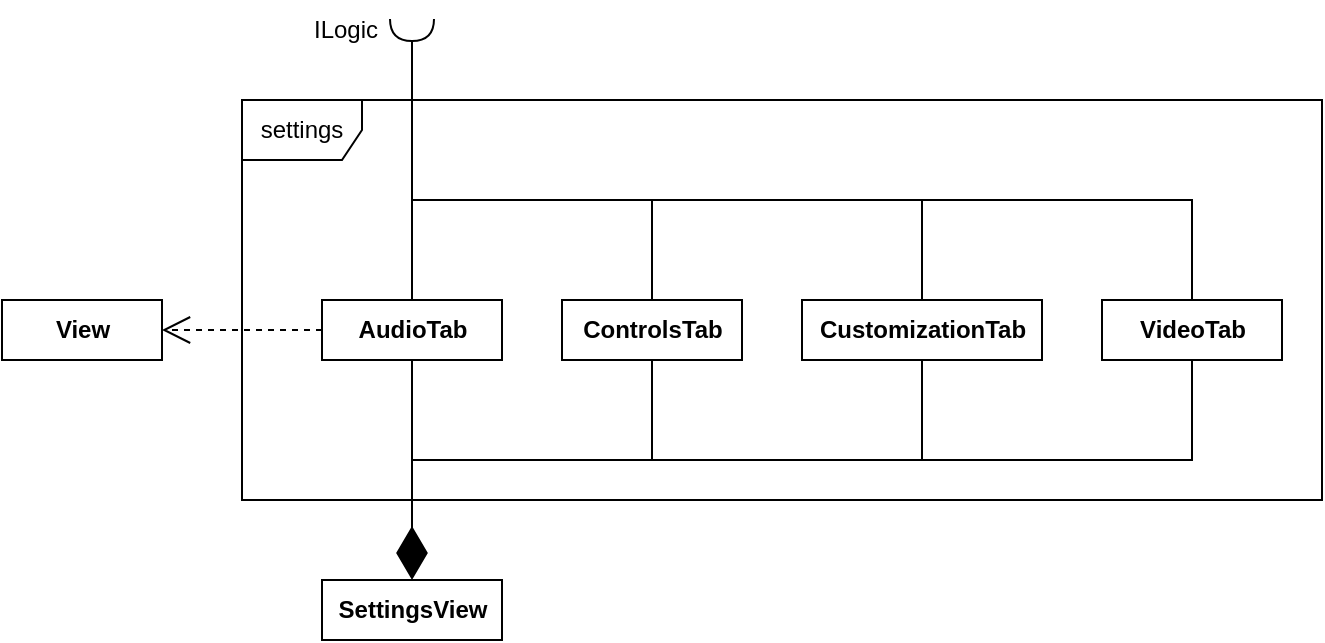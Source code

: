 <mxfile version="20.5.3" type="github">
  <diagram id="QvCQczVAtm9LW1QxNMbe" name="Pagina-1">
    <mxGraphModel dx="953" dy="527" grid="1" gridSize="10" guides="1" tooltips="1" connect="1" arrows="1" fold="1" page="1" pageScale="1" pageWidth="827" pageHeight="1169" math="0" shadow="0">
      <root>
        <mxCell id="0" />
        <mxCell id="1" parent="0" />
        <mxCell id="Roxm8BrrfHJp3H4m_8as-25" value="settings" style="shape=umlFrame;whiteSpace=wrap;html=1;" vertex="1" parent="1">
          <mxGeometry x="160" y="150" width="540" height="200" as="geometry" />
        </mxCell>
        <mxCell id="Roxm8BrrfHJp3H4m_8as-1" value="&lt;b&gt;SettingsView&lt;/b&gt;" style="html=1;" vertex="1" parent="1">
          <mxGeometry x="200" y="390" width="90" height="30" as="geometry" />
        </mxCell>
        <mxCell id="Roxm8BrrfHJp3H4m_8as-2" value="&lt;b&gt;AudioTab&lt;/b&gt;" style="html=1;" vertex="1" parent="1">
          <mxGeometry x="200" y="250" width="90" height="30" as="geometry" />
        </mxCell>
        <mxCell id="Roxm8BrrfHJp3H4m_8as-3" value="&lt;b&gt;CustomizationTab&lt;/b&gt;" style="html=1;" vertex="1" parent="1">
          <mxGeometry x="440" y="250" width="120" height="30" as="geometry" />
        </mxCell>
        <mxCell id="Roxm8BrrfHJp3H4m_8as-4" value="&lt;b&gt;VideoTab&lt;/b&gt;" style="html=1;" vertex="1" parent="1">
          <mxGeometry x="590" y="250" width="90" height="30" as="geometry" />
        </mxCell>
        <mxCell id="Roxm8BrrfHJp3H4m_8as-5" value="&lt;b&gt;ControlsTab&lt;/b&gt;" style="html=1;" vertex="1" parent="1">
          <mxGeometry x="320" y="250" width="90" height="30" as="geometry" />
        </mxCell>
        <mxCell id="Roxm8BrrfHJp3H4m_8as-6" value="&lt;b&gt;View&lt;/b&gt;" style="html=1;" vertex="1" parent="1">
          <mxGeometry x="40" y="250" width="80" height="30" as="geometry" />
        </mxCell>
        <mxCell id="Roxm8BrrfHJp3H4m_8as-7" value="" style="shape=requiredInterface;html=1;verticalLabelPosition=bottom;sketch=0;rotation=90;aspect=fixed;" vertex="1" parent="1">
          <mxGeometry x="239.5" y="104" width="11" height="22" as="geometry" />
        </mxCell>
        <mxCell id="Roxm8BrrfHJp3H4m_8as-8" value="ILogic" style="text;html=1;strokeColor=none;fillColor=none;align=center;verticalAlign=middle;whiteSpace=wrap;rounded=0;" vertex="1" parent="1">
          <mxGeometry x="181.5" y="100" width="60" height="30" as="geometry" />
        </mxCell>
        <mxCell id="Roxm8BrrfHJp3H4m_8as-9" value="" style="endArrow=none;html=1;rounded=0;entryX=1;entryY=0.5;entryDx=0;entryDy=0;entryPerimeter=0;exitX=0.5;exitY=0;exitDx=0;exitDy=0;" edge="1" parent="1" source="Roxm8BrrfHJp3H4m_8as-2" target="Roxm8BrrfHJp3H4m_8as-7">
          <mxGeometry width="50" height="50" relative="1" as="geometry">
            <mxPoint x="390" y="320" as="sourcePoint" />
            <mxPoint x="440" y="270" as="targetPoint" />
          </mxGeometry>
        </mxCell>
        <mxCell id="Roxm8BrrfHJp3H4m_8as-11" value="" style="endArrow=diamondThin;endFill=1;endSize=24;html=1;rounded=0;exitX=0.5;exitY=1;exitDx=0;exitDy=0;entryX=0.5;entryY=0;entryDx=0;entryDy=0;" edge="1" parent="1" source="Roxm8BrrfHJp3H4m_8as-2" target="Roxm8BrrfHJp3H4m_8as-1">
          <mxGeometry width="160" relative="1" as="geometry">
            <mxPoint x="340" y="130" as="sourcePoint" />
            <mxPoint x="258" y="450" as="targetPoint" />
          </mxGeometry>
        </mxCell>
        <mxCell id="Roxm8BrrfHJp3H4m_8as-13" value="" style="endArrow=open;endSize=12;dashed=1;html=1;rounded=0;exitX=0;exitY=0.5;exitDx=0;exitDy=0;entryX=1;entryY=0.5;entryDx=0;entryDy=0;" edge="1" parent="1" source="Roxm8BrrfHJp3H4m_8as-2" target="Roxm8BrrfHJp3H4m_8as-6">
          <mxGeometry x="-0.443" y="-39" width="160" relative="1" as="geometry">
            <mxPoint x="300" y="50" as="sourcePoint" />
            <mxPoint x="300" y="150" as="targetPoint" />
            <mxPoint as="offset" />
          </mxGeometry>
        </mxCell>
        <mxCell id="Roxm8BrrfHJp3H4m_8as-16" value="" style="endArrow=none;html=1;rounded=0;exitX=0.5;exitY=0;exitDx=0;exitDy=0;" edge="1" parent="1" source="Roxm8BrrfHJp3H4m_8as-5">
          <mxGeometry width="50" height="50" relative="1" as="geometry">
            <mxPoint x="172.5" y="200" as="sourcePoint" />
            <mxPoint x="245" y="200" as="targetPoint" />
            <Array as="points">
              <mxPoint x="365" y="200" />
            </Array>
          </mxGeometry>
        </mxCell>
        <mxCell id="Roxm8BrrfHJp3H4m_8as-18" value="" style="endArrow=none;html=1;rounded=0;exitX=0.5;exitY=0;exitDx=0;exitDy=0;" edge="1" parent="1" source="Roxm8BrrfHJp3H4m_8as-3">
          <mxGeometry width="50" height="50" relative="1" as="geometry">
            <mxPoint x="390" y="320" as="sourcePoint" />
            <mxPoint x="360" y="200" as="targetPoint" />
            <Array as="points">
              <mxPoint x="500" y="200" />
            </Array>
          </mxGeometry>
        </mxCell>
        <mxCell id="Roxm8BrrfHJp3H4m_8as-20" value="" style="endArrow=none;html=1;rounded=0;exitX=0.5;exitY=0;exitDx=0;exitDy=0;" edge="1" parent="1" source="Roxm8BrrfHJp3H4m_8as-4">
          <mxGeometry width="50" height="50" relative="1" as="geometry">
            <mxPoint x="390" y="320" as="sourcePoint" />
            <mxPoint x="500" y="200" as="targetPoint" />
            <Array as="points">
              <mxPoint x="635" y="200" />
            </Array>
          </mxGeometry>
        </mxCell>
        <mxCell id="Roxm8BrrfHJp3H4m_8as-22" value="" style="endArrow=none;html=1;rounded=0;exitX=0.5;exitY=1;exitDx=0;exitDy=0;" edge="1" parent="1" source="Roxm8BrrfHJp3H4m_8as-5">
          <mxGeometry width="50" height="50" relative="1" as="geometry">
            <mxPoint x="375" y="260" as="sourcePoint" />
            <mxPoint x="245" y="330" as="targetPoint" />
            <Array as="points">
              <mxPoint x="365" y="330" />
            </Array>
          </mxGeometry>
        </mxCell>
        <mxCell id="Roxm8BrrfHJp3H4m_8as-23" value="" style="endArrow=none;html=1;rounded=0;exitX=0.5;exitY=1;exitDx=0;exitDy=0;" edge="1" parent="1" source="Roxm8BrrfHJp3H4m_8as-3">
          <mxGeometry width="50" height="50" relative="1" as="geometry">
            <mxPoint x="510" y="260.0" as="sourcePoint" />
            <mxPoint x="360" y="330" as="targetPoint" />
            <Array as="points">
              <mxPoint x="500" y="330" />
            </Array>
          </mxGeometry>
        </mxCell>
        <mxCell id="Roxm8BrrfHJp3H4m_8as-24" value="" style="endArrow=none;html=1;rounded=0;exitX=0.5;exitY=1;exitDx=0;exitDy=0;" edge="1" parent="1" source="Roxm8BrrfHJp3H4m_8as-4">
          <mxGeometry width="50" height="50" relative="1" as="geometry">
            <mxPoint x="520" y="270.0" as="sourcePoint" />
            <mxPoint x="500" y="330" as="targetPoint" />
            <Array as="points">
              <mxPoint x="635" y="330" />
            </Array>
          </mxGeometry>
        </mxCell>
      </root>
    </mxGraphModel>
  </diagram>
</mxfile>
